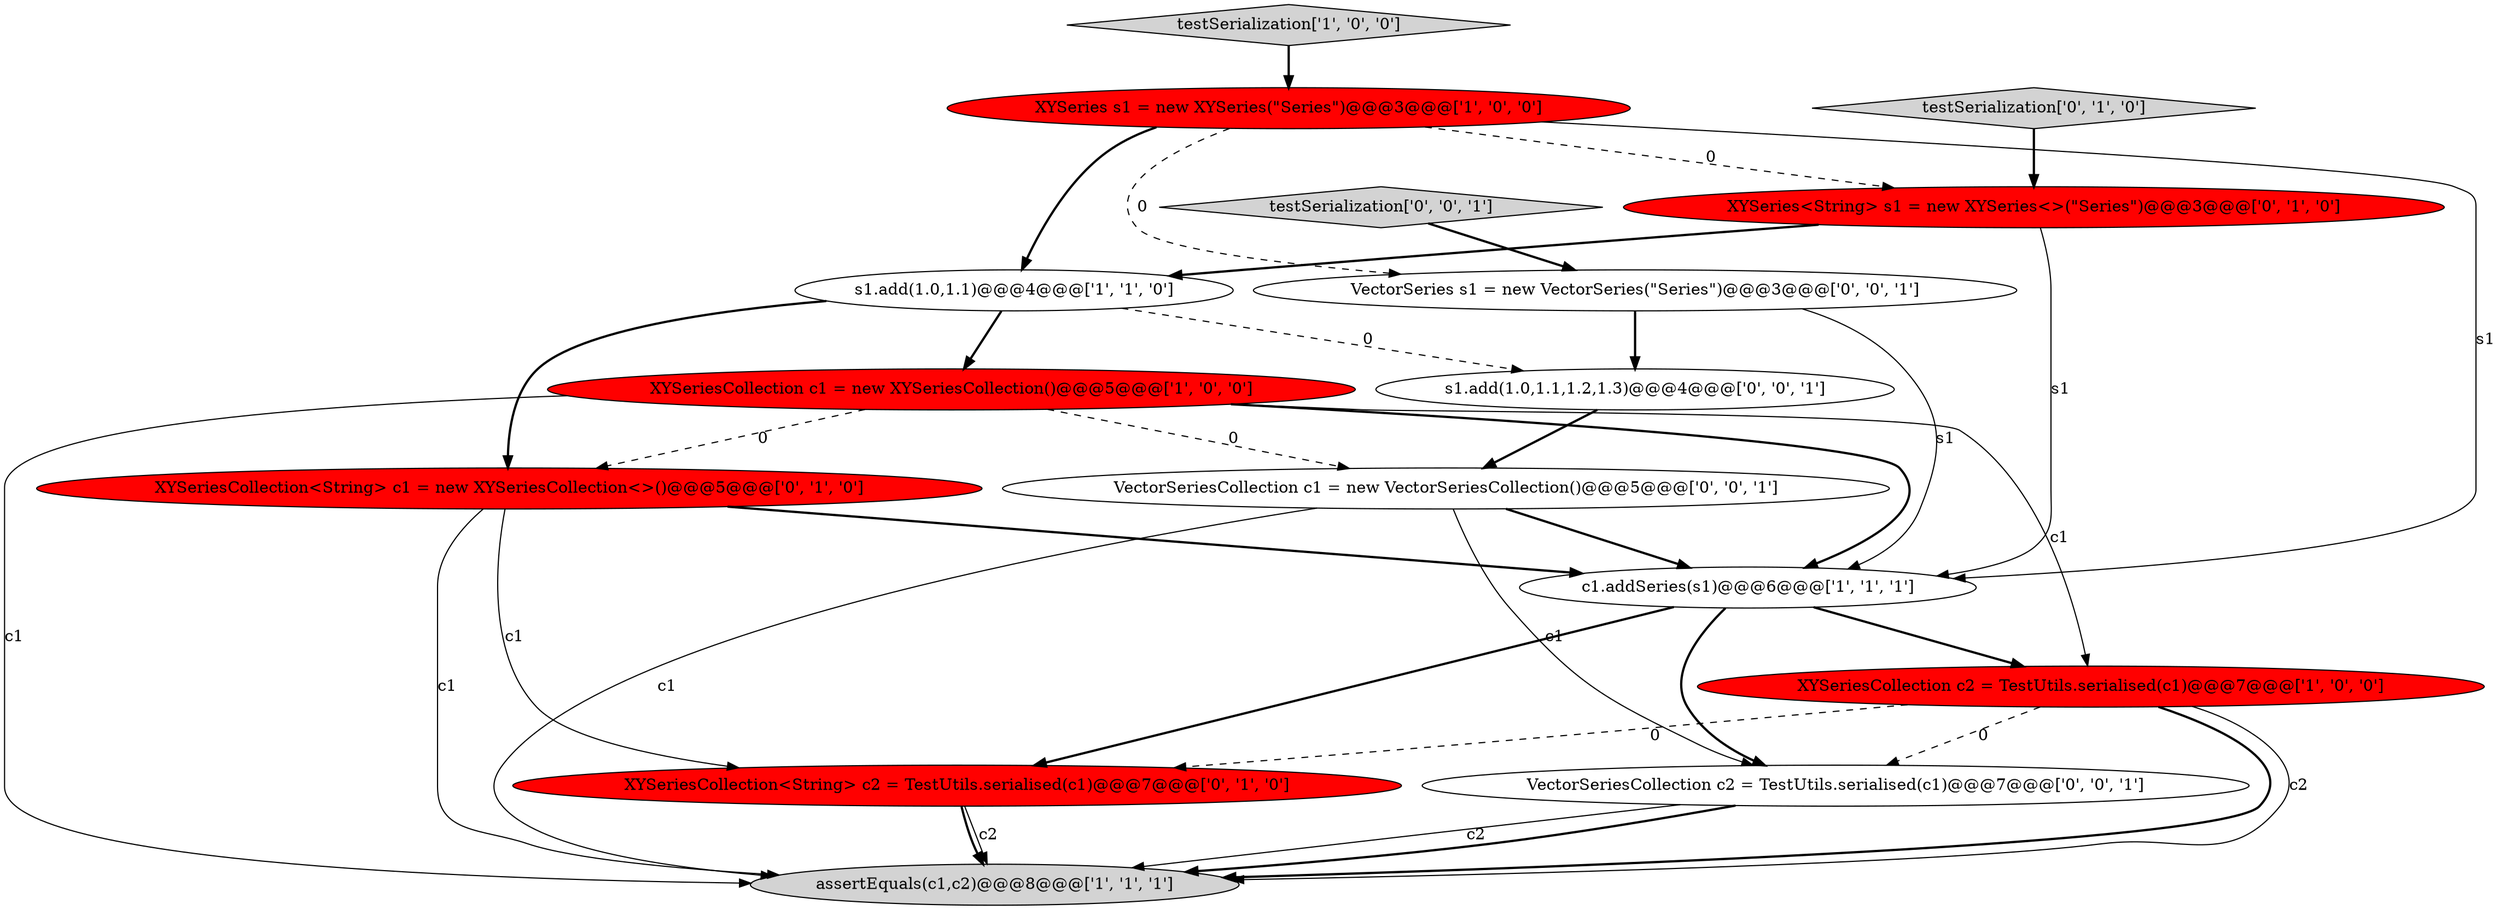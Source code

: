 digraph {
12 [style = filled, label = "VectorSeriesCollection c1 = new VectorSeriesCollection()@@@5@@@['0', '0', '1']", fillcolor = white, shape = ellipse image = "AAA0AAABBB3BBB"];
14 [style = filled, label = "VectorSeriesCollection c2 = TestUtils.serialised(c1)@@@7@@@['0', '0', '1']", fillcolor = white, shape = ellipse image = "AAA0AAABBB3BBB"];
2 [style = filled, label = "c1.addSeries(s1)@@@6@@@['1', '1', '1']", fillcolor = white, shape = ellipse image = "AAA0AAABBB1BBB"];
1 [style = filled, label = "XYSeriesCollection c1 = new XYSeriesCollection()@@@5@@@['1', '0', '0']", fillcolor = red, shape = ellipse image = "AAA1AAABBB1BBB"];
6 [style = filled, label = "testSerialization['1', '0', '0']", fillcolor = lightgray, shape = diamond image = "AAA0AAABBB1BBB"];
15 [style = filled, label = "s1.add(1.0,1.1,1.2,1.3)@@@4@@@['0', '0', '1']", fillcolor = white, shape = ellipse image = "AAA0AAABBB3BBB"];
8 [style = filled, label = "testSerialization['0', '1', '0']", fillcolor = lightgray, shape = diamond image = "AAA0AAABBB2BBB"];
13 [style = filled, label = "VectorSeries s1 = new VectorSeries(\"Series\")@@@3@@@['0', '0', '1']", fillcolor = white, shape = ellipse image = "AAA0AAABBB3BBB"];
10 [style = filled, label = "XYSeriesCollection<String> c1 = new XYSeriesCollection<>()@@@5@@@['0', '1', '0']", fillcolor = red, shape = ellipse image = "AAA1AAABBB2BBB"];
5 [style = filled, label = "assertEquals(c1,c2)@@@8@@@['1', '1', '1']", fillcolor = lightgray, shape = ellipse image = "AAA0AAABBB1BBB"];
9 [style = filled, label = "XYSeries<String> s1 = new XYSeries<>(\"Series\")@@@3@@@['0', '1', '0']", fillcolor = red, shape = ellipse image = "AAA1AAABBB2BBB"];
3 [style = filled, label = "s1.add(1.0,1.1)@@@4@@@['1', '1', '0']", fillcolor = white, shape = ellipse image = "AAA0AAABBB1BBB"];
0 [style = filled, label = "XYSeriesCollection c2 = TestUtils.serialised(c1)@@@7@@@['1', '0', '0']", fillcolor = red, shape = ellipse image = "AAA1AAABBB1BBB"];
11 [style = filled, label = "testSerialization['0', '0', '1']", fillcolor = lightgray, shape = diamond image = "AAA0AAABBB3BBB"];
4 [style = filled, label = "XYSeries s1 = new XYSeries(\"Series\")@@@3@@@['1', '0', '0']", fillcolor = red, shape = ellipse image = "AAA1AAABBB1BBB"];
7 [style = filled, label = "XYSeriesCollection<String> c2 = TestUtils.serialised(c1)@@@7@@@['0', '1', '0']", fillcolor = red, shape = ellipse image = "AAA1AAABBB2BBB"];
4->3 [style = bold, label=""];
7->5 [style = solid, label="c2"];
12->14 [style = solid, label="c1"];
3->1 [style = bold, label=""];
1->0 [style = solid, label="c1"];
13->2 [style = solid, label="s1"];
4->2 [style = solid, label="s1"];
1->10 [style = dashed, label="0"];
0->14 [style = dashed, label="0"];
3->10 [style = bold, label=""];
6->4 [style = bold, label=""];
4->9 [style = dashed, label="0"];
12->2 [style = bold, label=""];
7->5 [style = bold, label=""];
2->0 [style = bold, label=""];
1->12 [style = dashed, label="0"];
1->5 [style = solid, label="c1"];
14->5 [style = solid, label="c2"];
11->13 [style = bold, label=""];
2->14 [style = bold, label=""];
8->9 [style = bold, label=""];
3->15 [style = dashed, label="0"];
9->3 [style = bold, label=""];
10->2 [style = bold, label=""];
1->2 [style = bold, label=""];
15->12 [style = bold, label=""];
13->15 [style = bold, label=""];
2->7 [style = bold, label=""];
10->7 [style = solid, label="c1"];
4->13 [style = dashed, label="0"];
0->7 [style = dashed, label="0"];
12->5 [style = solid, label="c1"];
9->2 [style = solid, label="s1"];
10->5 [style = solid, label="c1"];
0->5 [style = bold, label=""];
14->5 [style = bold, label=""];
0->5 [style = solid, label="c2"];
}
